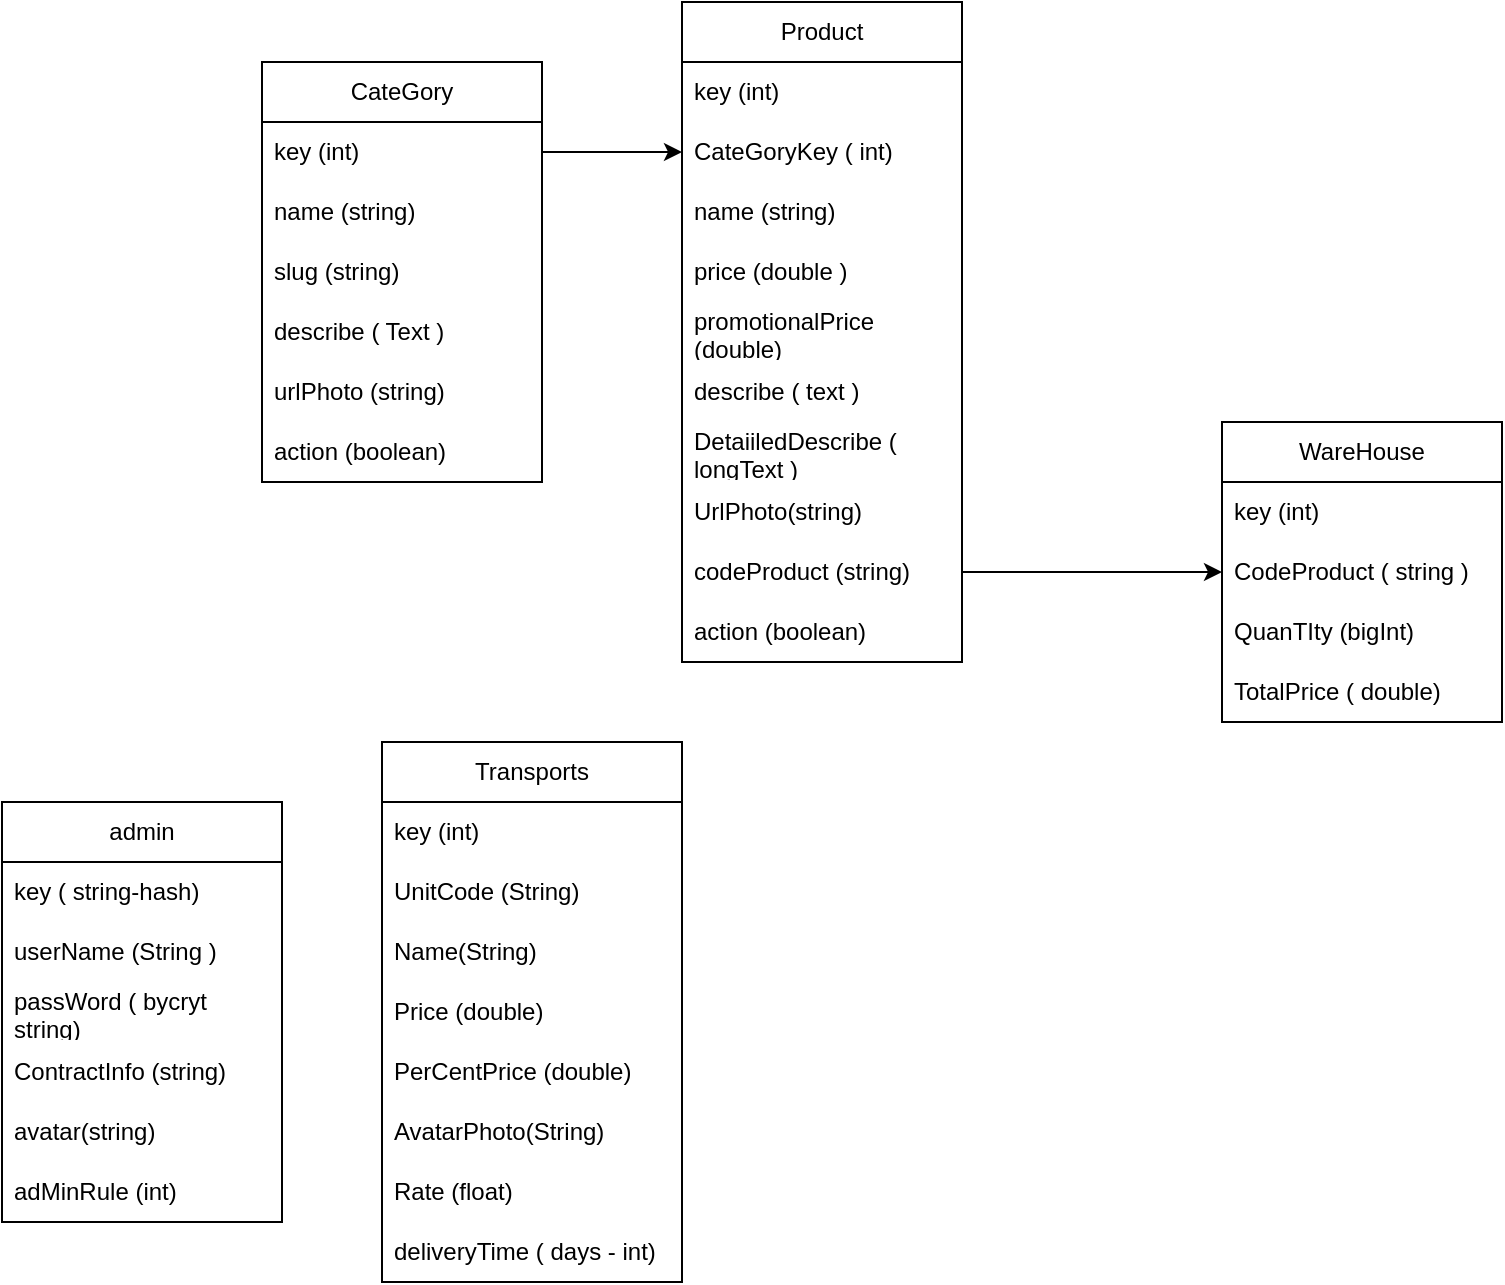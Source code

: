 <mxfile version="24.6.4" type="device" pages="3">
  <diagram name="Trang-1" id="Jgt9mZbouph9-fdRaQ49">
    <mxGraphModel dx="1114" dy="595" grid="1" gridSize="10" guides="1" tooltips="1" connect="1" arrows="1" fold="1" page="1" pageScale="1" pageWidth="827" pageHeight="1169" math="0" shadow="0">
      <root>
        <mxCell id="0" />
        <mxCell id="1" parent="0" />
        <mxCell id="pjb05Iml_2WS5WRaQy---7" value="admin&lt;br&gt;" style="swimlane;fontStyle=0;childLayout=stackLayout;horizontal=1;startSize=30;horizontalStack=0;resizeParent=1;resizeParentMax=0;resizeLast=0;collapsible=1;marginBottom=0;whiteSpace=wrap;html=1;" parent="1" vertex="1">
          <mxGeometry x="60" y="490" width="140" height="210" as="geometry" />
        </mxCell>
        <mxCell id="pjb05Iml_2WS5WRaQy---8" value="key ( string-hash)" style="text;strokeColor=none;fillColor=none;align=left;verticalAlign=middle;spacingLeft=4;spacingRight=4;overflow=hidden;points=[[0,0.5],[1,0.5]];portConstraint=eastwest;rotatable=0;whiteSpace=wrap;html=1;" parent="pjb05Iml_2WS5WRaQy---7" vertex="1">
          <mxGeometry y="30" width="140" height="30" as="geometry" />
        </mxCell>
        <mxCell id="pjb05Iml_2WS5WRaQy---9" value="userName (String )&amp;nbsp;" style="text;strokeColor=none;fillColor=none;align=left;verticalAlign=middle;spacingLeft=4;spacingRight=4;overflow=hidden;points=[[0,0.5],[1,0.5]];portConstraint=eastwest;rotatable=0;whiteSpace=wrap;html=1;" parent="pjb05Iml_2WS5WRaQy---7" vertex="1">
          <mxGeometry y="60" width="140" height="30" as="geometry" />
        </mxCell>
        <mxCell id="pjb05Iml_2WS5WRaQy---11" value="passWord ( bycryt string)" style="text;strokeColor=none;fillColor=none;align=left;verticalAlign=middle;spacingLeft=4;spacingRight=4;overflow=hidden;points=[[0,0.5],[1,0.5]];portConstraint=eastwest;rotatable=0;whiteSpace=wrap;html=1;" parent="pjb05Iml_2WS5WRaQy---7" vertex="1">
          <mxGeometry y="90" width="140" height="30" as="geometry" />
        </mxCell>
        <mxCell id="z-PTbNzSCvkpZFC7pKkM-6" value="ContractInfo (string)" style="text;strokeColor=none;fillColor=none;align=left;verticalAlign=middle;spacingLeft=4;spacingRight=4;overflow=hidden;points=[[0,0.5],[1,0.5]];portConstraint=eastwest;rotatable=0;whiteSpace=wrap;html=1;" parent="pjb05Iml_2WS5WRaQy---7" vertex="1">
          <mxGeometry y="120" width="140" height="30" as="geometry" />
        </mxCell>
        <mxCell id="pjb05Iml_2WS5WRaQy---12" value="avatar(string)" style="text;strokeColor=none;fillColor=none;align=left;verticalAlign=middle;spacingLeft=4;spacingRight=4;overflow=hidden;points=[[0,0.5],[1,0.5]];portConstraint=eastwest;rotatable=0;whiteSpace=wrap;html=1;" parent="pjb05Iml_2WS5WRaQy---7" vertex="1">
          <mxGeometry y="150" width="140" height="30" as="geometry" />
        </mxCell>
        <mxCell id="pjb05Iml_2WS5WRaQy---13" value="adMinRule (int)" style="text;strokeColor=none;fillColor=none;align=left;verticalAlign=middle;spacingLeft=4;spacingRight=4;overflow=hidden;points=[[0,0.5],[1,0.5]];portConstraint=eastwest;rotatable=0;whiteSpace=wrap;html=1;" parent="pjb05Iml_2WS5WRaQy---7" vertex="1">
          <mxGeometry y="180" width="140" height="30" as="geometry" />
        </mxCell>
        <mxCell id="pjb05Iml_2WS5WRaQy---14" value="CateGory" style="swimlane;fontStyle=0;childLayout=stackLayout;horizontal=1;startSize=30;horizontalStack=0;resizeParent=1;resizeParentMax=0;resizeLast=0;collapsible=1;marginBottom=0;whiteSpace=wrap;html=1;" parent="1" vertex="1">
          <mxGeometry x="190" y="120" width="140" height="210" as="geometry" />
        </mxCell>
        <mxCell id="pjb05Iml_2WS5WRaQy---15" value="key (int)" style="text;strokeColor=none;fillColor=none;align=left;verticalAlign=middle;spacingLeft=4;spacingRight=4;overflow=hidden;points=[[0,0.5],[1,0.5]];portConstraint=eastwest;rotatable=0;whiteSpace=wrap;html=1;" parent="pjb05Iml_2WS5WRaQy---14" vertex="1">
          <mxGeometry y="30" width="140" height="30" as="geometry" />
        </mxCell>
        <mxCell id="pjb05Iml_2WS5WRaQy---16" value="name (string)" style="text;strokeColor=none;fillColor=none;align=left;verticalAlign=middle;spacingLeft=4;spacingRight=4;overflow=hidden;points=[[0,0.5],[1,0.5]];portConstraint=eastwest;rotatable=0;whiteSpace=wrap;html=1;" parent="pjb05Iml_2WS5WRaQy---14" vertex="1">
          <mxGeometry y="60" width="140" height="30" as="geometry" />
        </mxCell>
        <mxCell id="pjb05Iml_2WS5WRaQy---19" value="slug (string)" style="text;strokeColor=none;fillColor=none;align=left;verticalAlign=middle;spacingLeft=4;spacingRight=4;overflow=hidden;points=[[0,0.5],[1,0.5]];portConstraint=eastwest;rotatable=0;whiteSpace=wrap;html=1;" parent="pjb05Iml_2WS5WRaQy---14" vertex="1">
          <mxGeometry y="90" width="140" height="30" as="geometry" />
        </mxCell>
        <mxCell id="pjb05Iml_2WS5WRaQy---30" value="describe ( Text )" style="text;strokeColor=none;fillColor=none;align=left;verticalAlign=middle;spacingLeft=4;spacingRight=4;overflow=hidden;points=[[0,0.5],[1,0.5]];portConstraint=eastwest;rotatable=0;whiteSpace=wrap;html=1;" parent="pjb05Iml_2WS5WRaQy---14" vertex="1">
          <mxGeometry y="120" width="140" height="30" as="geometry" />
        </mxCell>
        <mxCell id="z-PTbNzSCvkpZFC7pKkM-2" value="urlPhoto (string)" style="text;strokeColor=none;fillColor=none;align=left;verticalAlign=middle;spacingLeft=4;spacingRight=4;overflow=hidden;points=[[0,0.5],[1,0.5]];portConstraint=eastwest;rotatable=0;whiteSpace=wrap;html=1;" parent="pjb05Iml_2WS5WRaQy---14" vertex="1">
          <mxGeometry y="150" width="140" height="30" as="geometry" />
        </mxCell>
        <mxCell id="pjb05Iml_2WS5WRaQy---17" value="action (boolean)" style="text;strokeColor=none;fillColor=none;align=left;verticalAlign=middle;spacingLeft=4;spacingRight=4;overflow=hidden;points=[[0,0.5],[1,0.5]];portConstraint=eastwest;rotatable=0;whiteSpace=wrap;html=1;" parent="pjb05Iml_2WS5WRaQy---14" vertex="1">
          <mxGeometry y="180" width="140" height="30" as="geometry" />
        </mxCell>
        <mxCell id="pjb05Iml_2WS5WRaQy---20" value="Product" style="swimlane;fontStyle=0;childLayout=stackLayout;horizontal=1;startSize=30;horizontalStack=0;resizeParent=1;resizeParentMax=0;resizeLast=0;collapsible=1;marginBottom=0;whiteSpace=wrap;html=1;" parent="1" vertex="1">
          <mxGeometry x="400" y="90" width="140" height="330" as="geometry" />
        </mxCell>
        <mxCell id="pjb05Iml_2WS5WRaQy---21" value="key (int)" style="text;strokeColor=none;fillColor=none;align=left;verticalAlign=middle;spacingLeft=4;spacingRight=4;overflow=hidden;points=[[0,0.5],[1,0.5]];portConstraint=eastwest;rotatable=0;whiteSpace=wrap;html=1;" parent="pjb05Iml_2WS5WRaQy---20" vertex="1">
          <mxGeometry y="30" width="140" height="30" as="geometry" />
        </mxCell>
        <mxCell id="pjb05Iml_2WS5WRaQy---24" value="CateGoryKey ( int)&amp;nbsp;" style="text;strokeColor=none;fillColor=none;align=left;verticalAlign=middle;spacingLeft=4;spacingRight=4;overflow=hidden;points=[[0,0.5],[1,0.5]];portConstraint=eastwest;rotatable=0;whiteSpace=wrap;html=1;" parent="pjb05Iml_2WS5WRaQy---20" vertex="1">
          <mxGeometry y="60" width="140" height="30" as="geometry" />
        </mxCell>
        <mxCell id="pjb05Iml_2WS5WRaQy---22" value="name (string)" style="text;strokeColor=none;fillColor=none;align=left;verticalAlign=middle;spacingLeft=4;spacingRight=4;overflow=hidden;points=[[0,0.5],[1,0.5]];portConstraint=eastwest;rotatable=0;whiteSpace=wrap;html=1;" parent="pjb05Iml_2WS5WRaQy---20" vertex="1">
          <mxGeometry y="90" width="140" height="30" as="geometry" />
        </mxCell>
        <mxCell id="pjb05Iml_2WS5WRaQy---26" value="price (double )" style="text;strokeColor=none;fillColor=none;align=left;verticalAlign=middle;spacingLeft=4;spacingRight=4;overflow=hidden;points=[[0,0.5],[1,0.5]];portConstraint=eastwest;rotatable=0;whiteSpace=wrap;html=1;" parent="pjb05Iml_2WS5WRaQy---20" vertex="1">
          <mxGeometry y="120" width="140" height="30" as="geometry" />
        </mxCell>
        <mxCell id="pjb05Iml_2WS5WRaQy---27" value="promotionalPrice (double)" style="text;strokeColor=none;fillColor=none;align=left;verticalAlign=middle;spacingLeft=4;spacingRight=4;overflow=hidden;points=[[0,0.5],[1,0.5]];portConstraint=eastwest;rotatable=0;whiteSpace=wrap;html=1;" parent="pjb05Iml_2WS5WRaQy---20" vertex="1">
          <mxGeometry y="150" width="140" height="30" as="geometry" />
        </mxCell>
        <mxCell id="pjb05Iml_2WS5WRaQy---31" value="describe ( text )" style="text;strokeColor=none;fillColor=none;align=left;verticalAlign=middle;spacingLeft=4;spacingRight=4;overflow=hidden;points=[[0,0.5],[1,0.5]];portConstraint=eastwest;rotatable=0;whiteSpace=wrap;html=1;" parent="pjb05Iml_2WS5WRaQy---20" vertex="1">
          <mxGeometry y="180" width="140" height="30" as="geometry" />
        </mxCell>
        <mxCell id="pjb05Iml_2WS5WRaQy---32" value="DetaiiledDescribe ( longText )&amp;nbsp;" style="text;strokeColor=none;fillColor=none;align=left;verticalAlign=middle;spacingLeft=4;spacingRight=4;overflow=hidden;points=[[0,0.5],[1,0.5]];portConstraint=eastwest;rotatable=0;whiteSpace=wrap;html=1;" parent="pjb05Iml_2WS5WRaQy---20" vertex="1">
          <mxGeometry y="210" width="140" height="30" as="geometry" />
        </mxCell>
        <mxCell id="z-PTbNzSCvkpZFC7pKkM-3" value="UrlPhoto(string)" style="text;strokeColor=none;fillColor=none;align=left;verticalAlign=middle;spacingLeft=4;spacingRight=4;overflow=hidden;points=[[0,0.5],[1,0.5]];portConstraint=eastwest;rotatable=0;whiteSpace=wrap;html=1;" parent="pjb05Iml_2WS5WRaQy---20" vertex="1">
          <mxGeometry y="240" width="140" height="30" as="geometry" />
        </mxCell>
        <mxCell id="TrgQ4gNo-wFhdd0Mi77t-1" value="codeProduct (string)" style="text;strokeColor=none;fillColor=none;align=left;verticalAlign=middle;spacingLeft=4;spacingRight=4;overflow=hidden;points=[[0,0.5],[1,0.5]];portConstraint=eastwest;rotatable=0;whiteSpace=wrap;html=1;" parent="pjb05Iml_2WS5WRaQy---20" vertex="1">
          <mxGeometry y="270" width="140" height="30" as="geometry" />
        </mxCell>
        <mxCell id="pjb05Iml_2WS5WRaQy---23" value="action (boolean)&amp;nbsp;" style="text;strokeColor=none;fillColor=none;align=left;verticalAlign=middle;spacingLeft=4;spacingRight=4;overflow=hidden;points=[[0,0.5],[1,0.5]];portConstraint=eastwest;rotatable=0;whiteSpace=wrap;html=1;" parent="pjb05Iml_2WS5WRaQy---20" vertex="1">
          <mxGeometry y="300" width="140" height="30" as="geometry" />
        </mxCell>
        <mxCell id="TrgQ4gNo-wFhdd0Mi77t-2" value="" style="endArrow=classic;html=1;rounded=0;exitX=1;exitY=0.5;exitDx=0;exitDy=0;entryX=0;entryY=0.5;entryDx=0;entryDy=0;" parent="1" source="pjb05Iml_2WS5WRaQy---15" target="pjb05Iml_2WS5WRaQy---24" edge="1">
          <mxGeometry width="50" height="50" relative="1" as="geometry">
            <mxPoint x="390" y="460" as="sourcePoint" />
            <mxPoint x="440" y="410" as="targetPoint" />
          </mxGeometry>
        </mxCell>
        <mxCell id="TrgQ4gNo-wFhdd0Mi77t-3" value="Transports" style="swimlane;fontStyle=0;childLayout=stackLayout;horizontal=1;startSize=30;horizontalStack=0;resizeParent=1;resizeParentMax=0;resizeLast=0;collapsible=1;marginBottom=0;whiteSpace=wrap;html=1;" parent="1" vertex="1">
          <mxGeometry x="250" y="460" width="150" height="270" as="geometry" />
        </mxCell>
        <mxCell id="TrgQ4gNo-wFhdd0Mi77t-4" value="key (int)" style="text;strokeColor=none;fillColor=none;align=left;verticalAlign=middle;spacingLeft=4;spacingRight=4;overflow=hidden;points=[[0,0.5],[1,0.5]];portConstraint=eastwest;rotatable=0;whiteSpace=wrap;html=1;" parent="TrgQ4gNo-wFhdd0Mi77t-3" vertex="1">
          <mxGeometry y="30" width="150" height="30" as="geometry" />
        </mxCell>
        <mxCell id="TrgQ4gNo-wFhdd0Mi77t-5" value="UnitCode (String)&amp;nbsp;" style="text;strokeColor=none;fillColor=none;align=left;verticalAlign=middle;spacingLeft=4;spacingRight=4;overflow=hidden;points=[[0,0.5],[1,0.5]];portConstraint=eastwest;rotatable=0;whiteSpace=wrap;html=1;" parent="TrgQ4gNo-wFhdd0Mi77t-3" vertex="1">
          <mxGeometry y="60" width="150" height="30" as="geometry" />
        </mxCell>
        <mxCell id="9rle6YigAXas6C447L8x-2" value="Name(String)" style="text;strokeColor=none;fillColor=none;align=left;verticalAlign=middle;spacingLeft=4;spacingRight=4;overflow=hidden;points=[[0,0.5],[1,0.5]];portConstraint=eastwest;rotatable=0;whiteSpace=wrap;html=1;" vertex="1" parent="TrgQ4gNo-wFhdd0Mi77t-3">
          <mxGeometry y="90" width="150" height="30" as="geometry" />
        </mxCell>
        <mxCell id="TrgQ4gNo-wFhdd0Mi77t-6" value="Price (double)" style="text;strokeColor=none;fillColor=none;align=left;verticalAlign=middle;spacingLeft=4;spacingRight=4;overflow=hidden;points=[[0,0.5],[1,0.5]];portConstraint=eastwest;rotatable=0;whiteSpace=wrap;html=1;" parent="TrgQ4gNo-wFhdd0Mi77t-3" vertex="1">
          <mxGeometry y="120" width="150" height="30" as="geometry" />
        </mxCell>
        <mxCell id="TrgQ4gNo-wFhdd0Mi77t-7" value="PerCentPrice (double)" style="text;strokeColor=none;fillColor=none;align=left;verticalAlign=middle;spacingLeft=4;spacingRight=4;overflow=hidden;points=[[0,0.5],[1,0.5]];portConstraint=eastwest;rotatable=0;whiteSpace=wrap;html=1;" parent="TrgQ4gNo-wFhdd0Mi77t-3" vertex="1">
          <mxGeometry y="150" width="150" height="30" as="geometry" />
        </mxCell>
        <mxCell id="TrgQ4gNo-wFhdd0Mi77t-15" value="AvatarPhoto(String)" style="text;strokeColor=none;fillColor=none;align=left;verticalAlign=middle;spacingLeft=4;spacingRight=4;overflow=hidden;points=[[0,0.5],[1,0.5]];portConstraint=eastwest;rotatable=0;whiteSpace=wrap;html=1;" parent="TrgQ4gNo-wFhdd0Mi77t-3" vertex="1">
          <mxGeometry y="180" width="150" height="30" as="geometry" />
        </mxCell>
        <mxCell id="9rle6YigAXas6C447L8x-1" value="Rate (float)" style="text;strokeColor=none;fillColor=none;align=left;verticalAlign=middle;spacingLeft=4;spacingRight=4;overflow=hidden;points=[[0,0.5],[1,0.5]];portConstraint=eastwest;rotatable=0;whiteSpace=wrap;html=1;" vertex="1" parent="TrgQ4gNo-wFhdd0Mi77t-3">
          <mxGeometry y="210" width="150" height="30" as="geometry" />
        </mxCell>
        <mxCell id="TrgQ4gNo-wFhdd0Mi77t-8" value="deliveryTime ( days - int)" style="text;strokeColor=none;fillColor=none;align=left;verticalAlign=middle;spacingLeft=4;spacingRight=4;overflow=hidden;points=[[0,0.5],[1,0.5]];portConstraint=eastwest;rotatable=0;whiteSpace=wrap;html=1;" parent="TrgQ4gNo-wFhdd0Mi77t-3" vertex="1">
          <mxGeometry y="240" width="150" height="30" as="geometry" />
        </mxCell>
        <mxCell id="TrgQ4gNo-wFhdd0Mi77t-9" value="WareHouse" style="swimlane;fontStyle=0;childLayout=stackLayout;horizontal=1;startSize=30;horizontalStack=0;resizeParent=1;resizeParentMax=0;resizeLast=0;collapsible=1;marginBottom=0;whiteSpace=wrap;html=1;" parent="1" vertex="1">
          <mxGeometry x="670" y="300" width="140" height="150" as="geometry" />
        </mxCell>
        <mxCell id="TrgQ4gNo-wFhdd0Mi77t-10" value="key (int)" style="text;strokeColor=none;fillColor=none;align=left;verticalAlign=middle;spacingLeft=4;spacingRight=4;overflow=hidden;points=[[0,0.5],[1,0.5]];portConstraint=eastwest;rotatable=0;whiteSpace=wrap;html=1;" parent="TrgQ4gNo-wFhdd0Mi77t-9" vertex="1">
          <mxGeometry y="30" width="140" height="30" as="geometry" />
        </mxCell>
        <mxCell id="TrgQ4gNo-wFhdd0Mi77t-11" value="CodeProduct ( string )" style="text;strokeColor=none;fillColor=none;align=left;verticalAlign=middle;spacingLeft=4;spacingRight=4;overflow=hidden;points=[[0,0.5],[1,0.5]];portConstraint=eastwest;rotatable=0;whiteSpace=wrap;html=1;" parent="TrgQ4gNo-wFhdd0Mi77t-9" vertex="1">
          <mxGeometry y="60" width="140" height="30" as="geometry" />
        </mxCell>
        <mxCell id="TrgQ4gNo-wFhdd0Mi77t-12" value="QuanTIty (bigInt)" style="text;strokeColor=none;fillColor=none;align=left;verticalAlign=middle;spacingLeft=4;spacingRight=4;overflow=hidden;points=[[0,0.5],[1,0.5]];portConstraint=eastwest;rotatable=0;whiteSpace=wrap;html=1;" parent="TrgQ4gNo-wFhdd0Mi77t-9" vertex="1">
          <mxGeometry y="90" width="140" height="30" as="geometry" />
        </mxCell>
        <mxCell id="TrgQ4gNo-wFhdd0Mi77t-14" value="TotalPrice ( double)" style="text;strokeColor=none;fillColor=none;align=left;verticalAlign=middle;spacingLeft=4;spacingRight=4;overflow=hidden;points=[[0,0.5],[1,0.5]];portConstraint=eastwest;rotatable=0;whiteSpace=wrap;html=1;" parent="TrgQ4gNo-wFhdd0Mi77t-9" vertex="1">
          <mxGeometry y="120" width="140" height="30" as="geometry" />
        </mxCell>
        <mxCell id="TrgQ4gNo-wFhdd0Mi77t-13" value="" style="endArrow=classic;html=1;rounded=0;entryX=0;entryY=0.5;entryDx=0;entryDy=0;exitX=1;exitY=0.5;exitDx=0;exitDy=0;" parent="1" source="TrgQ4gNo-wFhdd0Mi77t-1" target="TrgQ4gNo-wFhdd0Mi77t-11" edge="1">
          <mxGeometry width="50" height="50" relative="1" as="geometry">
            <mxPoint x="390" y="460" as="sourcePoint" />
            <mxPoint x="440" y="410" as="targetPoint" />
          </mxGeometry>
        </mxCell>
      </root>
    </mxGraphModel>
  </diagram>
  <diagram id="vipdTQoMbqb_O3qOl2Yo" name="Trang-2">
    <mxGraphModel dx="1390" dy="782" grid="1" gridSize="10" guides="1" tooltips="1" connect="1" arrows="1" fold="1" page="1" pageScale="1" pageWidth="827" pageHeight="1169" math="0" shadow="0">
      <root>
        <mxCell id="0" />
        <mxCell id="1" parent="0" />
      </root>
    </mxGraphModel>
  </diagram>
  <diagram id="xUDaIXNXGr78gJf_gQru" name="Trang-3">
    <mxGraphModel dx="1390" dy="782" grid="1" gridSize="10" guides="1" tooltips="1" connect="1" arrows="1" fold="1" page="1" pageScale="1" pageWidth="827" pageHeight="1169" math="0" shadow="0">
      <root>
        <mxCell id="0" />
        <mxCell id="1" parent="0" />
        <mxCell id="90GG5TFTMZt42wGkGi3r-1" value="Start" style="ellipse;whiteSpace=wrap;html=1;" vertex="1" parent="1">
          <mxGeometry x="330" y="100" width="144" height="80" as="geometry" />
        </mxCell>
        <mxCell id="90GG5TFTMZt42wGkGi3r-2" value="" style="endArrow=classic;html=1;rounded=0;" edge="1" parent="1">
          <mxGeometry width="50" height="50" relative="1" as="geometry">
            <mxPoint x="401.5" y="180" as="sourcePoint" />
            <mxPoint x="401.5" y="260" as="targetPoint" />
          </mxGeometry>
        </mxCell>
        <mxCell id="90GG5TFTMZt42wGkGi3r-5" value="nhap a,b,c" style="shape=parallelogram;perimeter=parallelogramPerimeter;whiteSpace=wrap;html=1;fixedSize=1;" vertex="1" parent="1">
          <mxGeometry x="282" y="260" width="240" height="60" as="geometry" />
        </mxCell>
        <mxCell id="90GG5TFTMZt42wGkGi3r-6" value="" style="endArrow=classic;html=1;rounded=0;" edge="1" parent="1">
          <mxGeometry width="50" height="50" relative="1" as="geometry">
            <mxPoint x="400" y="320" as="sourcePoint" />
            <mxPoint x="400" y="410" as="targetPoint" />
            <Array as="points">
              <mxPoint x="400" y="360" />
            </Array>
          </mxGeometry>
        </mxCell>
        <mxCell id="90GG5TFTMZt42wGkGi3r-8" value="delta = a^2 - 4bc" style="rounded=0;whiteSpace=wrap;html=1;" vertex="1" parent="1">
          <mxGeometry x="292" y="410" width="220" height="60" as="geometry" />
        </mxCell>
        <mxCell id="90GG5TFTMZt42wGkGi3r-9" value="delta &amp;gt; 0" style="rhombus;whiteSpace=wrap;html=1;" vertex="1" parent="1">
          <mxGeometry x="80" y="600" width="130" height="80" as="geometry" />
        </mxCell>
        <mxCell id="90GG5TFTMZt42wGkGi3r-10" value="" style="endArrow=classic;html=1;rounded=0;exitX=0.5;exitY=1;exitDx=0;exitDy=0;entryX=0.5;entryY=0;entryDx=0;entryDy=0;" edge="1" parent="1" target="90GG5TFTMZt42wGkGi3r-9">
          <mxGeometry width="50" height="50" relative="1" as="geometry">
            <mxPoint x="292" y="440" as="sourcePoint" />
            <mxPoint x="25" y="550" as="targetPoint" />
            <Array as="points">
              <mxPoint x="140" y="440" />
            </Array>
          </mxGeometry>
        </mxCell>
        <mxCell id="90GG5TFTMZt42wGkGi3r-11" value="" style="endArrow=classic;html=1;rounded=0;exitX=0.5;exitY=1;exitDx=0;exitDy=0;" edge="1" parent="1" source="90GG5TFTMZt42wGkGi3r-8">
          <mxGeometry width="50" height="50" relative="1" as="geometry">
            <mxPoint x="390" y="630" as="sourcePoint" />
            <mxPoint x="400" y="600" as="targetPoint" />
          </mxGeometry>
        </mxCell>
        <mxCell id="90GG5TFTMZt42wGkGi3r-12" value="delta = 0&amp;nbsp;" style="rhombus;whiteSpace=wrap;html=1;" vertex="1" parent="1">
          <mxGeometry x="340" y="600" width="122" height="90" as="geometry" />
        </mxCell>
        <mxCell id="90GG5TFTMZt42wGkGi3r-13" value="delta &amp;lt; 0&amp;nbsp;" style="rhombus;whiteSpace=wrap;html=1;" vertex="1" parent="1">
          <mxGeometry x="578" y="600" width="122" height="90" as="geometry" />
        </mxCell>
        <mxCell id="90GG5TFTMZt42wGkGi3r-14" value="" style="endArrow=classic;html=1;rounded=0;exitX=1;exitY=0.5;exitDx=0;exitDy=0;entryX=0.5;entryY=0;entryDx=0;entryDy=0;" edge="1" parent="1" source="90GG5TFTMZt42wGkGi3r-8" target="90GG5TFTMZt42wGkGi3r-13">
          <mxGeometry width="50" height="50" relative="1" as="geometry">
            <mxPoint x="390" y="630" as="sourcePoint" />
            <mxPoint x="720" y="440" as="targetPoint" />
            <Array as="points">
              <mxPoint x="640" y="440" />
            </Array>
          </mxGeometry>
        </mxCell>
        <mxCell id="90GG5TFTMZt42wGkGi3r-16" value="" style="endArrow=classic;html=1;rounded=0;entryX=0.442;entryY=-0.067;entryDx=0;entryDy=0;entryPerimeter=0;exitX=0.5;exitY=1;exitDx=0;exitDy=0;" edge="1" parent="1" source="90GG5TFTMZt42wGkGi3r-13">
          <mxGeometry width="50" height="50" relative="1" as="geometry">
            <mxPoint x="390" y="830" as="sourcePoint" />
            <mxPoint x="643.04" y="785.98" as="targetPoint" />
          </mxGeometry>
        </mxCell>
        <mxCell id="90GG5TFTMZt42wGkGi3r-17" value="print &quot;phuong trinh vo nghiem&quot;" style="shape=parallelogram;perimeter=parallelogramPerimeter;whiteSpace=wrap;html=1;fixedSize=1;" vertex="1" parent="1">
          <mxGeometry x="560" y="790" width="160" height="60" as="geometry" />
        </mxCell>
        <mxCell id="90GG5TFTMZt42wGkGi3r-18" value="print &quot;phuong trinh có&amp;nbsp; nghiệm kép&quot;&amp;nbsp;&lt;br&gt;&lt;br&gt;print x" style="shape=parallelogram;perimeter=parallelogramPerimeter;whiteSpace=wrap;html=1;fixedSize=1;" vertex="1" parent="1">
          <mxGeometry x="322" y="880" width="160" height="120" as="geometry" />
        </mxCell>
        <mxCell id="90GG5TFTMZt42wGkGi3r-19" value="" style="endArrow=classic;html=1;rounded=0;exitX=0.5;exitY=1;exitDx=0;exitDy=0;" edge="1" parent="1" source="90GG5TFTMZt42wGkGi3r-12">
          <mxGeometry width="50" height="50" relative="1" as="geometry">
            <mxPoint x="390" y="830" as="sourcePoint" />
            <mxPoint x="401" y="760" as="targetPoint" />
          </mxGeometry>
        </mxCell>
        <mxCell id="90GG5TFTMZt42wGkGi3r-20" value="x = -b/2a" style="rounded=0;whiteSpace=wrap;html=1;" vertex="1" parent="1">
          <mxGeometry x="292" y="760" width="220" height="60" as="geometry" />
        </mxCell>
        <mxCell id="90GG5TFTMZt42wGkGi3r-21" value="" style="endArrow=classic;html=1;rounded=0;exitX=0.5;exitY=1;exitDx=0;exitDy=0;" edge="1" parent="1" source="90GG5TFTMZt42wGkGi3r-20" target="90GG5TFTMZt42wGkGi3r-18">
          <mxGeometry width="50" height="50" relative="1" as="geometry">
            <mxPoint x="390" y="830" as="sourcePoint" />
            <mxPoint x="440" y="780" as="targetPoint" />
          </mxGeometry>
        </mxCell>
        <mxCell id="90GG5TFTMZt42wGkGi3r-22" value="x1 = (-b + sqrt(delta))/2a&lt;br&gt;x2 = (-b - sqrt(delta))/2a" style="rounded=0;whiteSpace=wrap;html=1;" vertex="1" parent="1">
          <mxGeometry x="36" y="760" width="220" height="60" as="geometry" />
        </mxCell>
        <mxCell id="90GG5TFTMZt42wGkGi3r-23" value="" style="endArrow=classic;html=1;rounded=0;exitX=0.5;exitY=1;exitDx=0;exitDy=0;entryX=0.5;entryY=0;entryDx=0;entryDy=0;" edge="1" parent="1" source="90GG5TFTMZt42wGkGi3r-9" target="90GG5TFTMZt42wGkGi3r-22">
          <mxGeometry width="50" height="50" relative="1" as="geometry">
            <mxPoint x="390" y="930" as="sourcePoint" />
            <mxPoint x="440" y="880" as="targetPoint" />
          </mxGeometry>
        </mxCell>
        <mxCell id="90GG5TFTMZt42wGkGi3r-24" value="print &quot;phuong trinh có&amp;nbsp; 2 nghiệm &quot;&amp;nbsp;&lt;br&gt;&lt;br&gt;print x1,x2" style="shape=parallelogram;perimeter=parallelogramPerimeter;whiteSpace=wrap;html=1;fixedSize=1;" vertex="1" parent="1">
          <mxGeometry x="66" y="910" width="160" height="120" as="geometry" />
        </mxCell>
        <mxCell id="90GG5TFTMZt42wGkGi3r-25" value="" style="endArrow=classic;html=1;rounded=0;exitX=0.5;exitY=1;exitDx=0;exitDy=0;entryX=0.5;entryY=0;entryDx=0;entryDy=0;" edge="1" parent="1" source="90GG5TFTMZt42wGkGi3r-22" target="90GG5TFTMZt42wGkGi3r-24">
          <mxGeometry width="50" height="50" relative="1" as="geometry">
            <mxPoint x="390" y="930" as="sourcePoint" />
            <mxPoint x="440" y="880" as="targetPoint" />
          </mxGeometry>
        </mxCell>
        <mxCell id="90GG5TFTMZt42wGkGi3r-26" value="" style="endArrow=classic;html=1;rounded=0;exitX=0.444;exitY=1.042;exitDx=0;exitDy=0;exitPerimeter=0;entryX=0.5;entryY=0;entryDx=0;entryDy=0;" edge="1" parent="1" source="90GG5TFTMZt42wGkGi3r-18" target="90GG5TFTMZt42wGkGi3r-30">
          <mxGeometry width="50" height="50" relative="1" as="geometry">
            <mxPoint x="390" y="930" as="sourcePoint" />
            <mxPoint x="393" y="1110" as="targetPoint" />
          </mxGeometry>
        </mxCell>
        <mxCell id="90GG5TFTMZt42wGkGi3r-28" value="" style="endArrow=classic;html=1;rounded=0;exitX=0.5;exitY=1;exitDx=0;exitDy=0;entryX=0;entryY=0.5;entryDx=0;entryDy=0;" edge="1" parent="1" source="90GG5TFTMZt42wGkGi3r-24" target="90GG5TFTMZt42wGkGi3r-30">
          <mxGeometry width="50" height="50" relative="1" as="geometry">
            <mxPoint x="390" y="930" as="sourcePoint" />
            <mxPoint x="370" y="1130" as="targetPoint" />
            <Array as="points">
              <mxPoint x="140" y="1140" />
            </Array>
          </mxGeometry>
        </mxCell>
        <mxCell id="90GG5TFTMZt42wGkGi3r-29" value="" style="endArrow=classic;html=1;rounded=0;exitX=0.5;exitY=1;exitDx=0;exitDy=0;" edge="1" parent="1">
          <mxGeometry width="50" height="50" relative="1" as="geometry">
            <mxPoint x="643" y="860" as="sourcePoint" />
            <mxPoint x="427" y="1130" as="targetPoint" />
            <Array as="points">
              <mxPoint x="637" y="970" />
              <mxPoint x="637" y="1130" />
            </Array>
          </mxGeometry>
        </mxCell>
        <mxCell id="90GG5TFTMZt42wGkGi3r-30" value="" style="ellipse;whiteSpace=wrap;html=1;" vertex="1" parent="1">
          <mxGeometry x="375" y="1120" width="52" height="20" as="geometry" />
        </mxCell>
        <mxCell id="90GG5TFTMZt42wGkGi3r-31" value="" style="endArrow=classic;html=1;rounded=0;" edge="1" parent="1">
          <mxGeometry width="50" height="50" relative="1" as="geometry">
            <mxPoint x="404" y="1140" as="sourcePoint" />
            <mxPoint x="400" y="1300" as="targetPoint" />
          </mxGeometry>
        </mxCell>
        <mxCell id="90GG5TFTMZt42wGkGi3r-32" value="end" style="ellipse;whiteSpace=wrap;html=1;" vertex="1" parent="1">
          <mxGeometry x="329" y="1300" width="144" height="80" as="geometry" />
        </mxCell>
      </root>
    </mxGraphModel>
  </diagram>
</mxfile>
